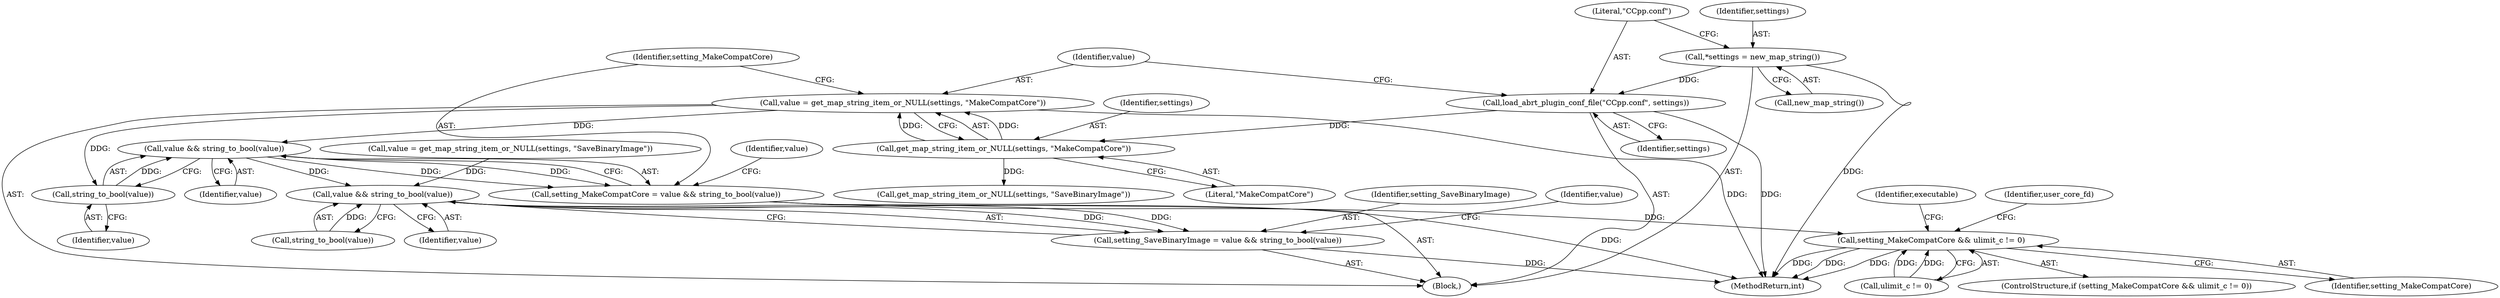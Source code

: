 digraph "0_abrt_4f2c1ddd3e3b81d2d5146b883115371f1cada9f9@pointer" {
"1000218" [label="(Call,value = get_map_string_item_or_NULL(settings, \"MakeCompatCore\"))"];
"1000220" [label="(Call,get_map_string_item_or_NULL(settings, \"MakeCompatCore\"))"];
"1000214" [label="(Call,load_abrt_plugin_conf_file(\"CCpp.conf\", settings))"];
"1000211" [label="(Call,*settings = new_map_string())"];
"1000225" [label="(Call,value && string_to_bool(value))"];
"1000223" [label="(Call,setting_MakeCompatCore = value && string_to_bool(value))"];
"1000437" [label="(Call,setting_MakeCompatCore && ulimit_c != 0)"];
"1000236" [label="(Call,value && string_to_bool(value))"];
"1000234" [label="(Call,setting_SaveBinaryImage = value && string_to_bool(value))"];
"1000227" [label="(Call,string_to_bool(value))"];
"1000226" [label="(Identifier,value)"];
"1000236" [label="(Call,value && string_to_bool(value))"];
"1000230" [label="(Identifier,value)"];
"1000222" [label="(Literal,\"MakeCompatCore\")"];
"1000437" [label="(Call,setting_MakeCompatCore && ulimit_c != 0)"];
"1000454" [label="(Identifier,executable)"];
"1000231" [label="(Call,get_map_string_item_or_NULL(settings, \"SaveBinaryImage\"))"];
"1000216" [label="(Identifier,settings)"];
"1000235" [label="(Identifier,setting_SaveBinaryImage)"];
"1000241" [label="(Identifier,value)"];
"1000213" [label="(Call,new_map_string())"];
"1000228" [label="(Identifier,value)"];
"1000221" [label="(Identifier,settings)"];
"1000215" [label="(Literal,\"CCpp.conf\")"];
"1000436" [label="(ControlStructure,if (setting_MakeCompatCore && ulimit_c != 0))"];
"1000212" [label="(Identifier,settings)"];
"1000438" [label="(Identifier,setting_MakeCompatCore)"];
"1000229" [label="(Call,value = get_map_string_item_or_NULL(settings, \"SaveBinaryImage\"))"];
"1000225" [label="(Call,value && string_to_bool(value))"];
"1000209" [label="(Block,)"];
"1000220" [label="(Call,get_map_string_item_or_NULL(settings, \"MakeCompatCore\"))"];
"1000223" [label="(Call,setting_MakeCompatCore = value && string_to_bool(value))"];
"1000238" [label="(Call,string_to_bool(value))"];
"1000234" [label="(Call,setting_SaveBinaryImage = value && string_to_bool(value))"];
"1001180" [label="(MethodReturn,int)"];
"1000237" [label="(Identifier,value)"];
"1000443" [label="(Identifier,user_core_fd)"];
"1000219" [label="(Identifier,value)"];
"1000224" [label="(Identifier,setting_MakeCompatCore)"];
"1000218" [label="(Call,value = get_map_string_item_or_NULL(settings, \"MakeCompatCore\"))"];
"1000439" [label="(Call,ulimit_c != 0)"];
"1000211" [label="(Call,*settings = new_map_string())"];
"1000214" [label="(Call,load_abrt_plugin_conf_file(\"CCpp.conf\", settings))"];
"1000227" [label="(Call,string_to_bool(value))"];
"1000218" -> "1000209"  [label="AST: "];
"1000218" -> "1000220"  [label="CFG: "];
"1000219" -> "1000218"  [label="AST: "];
"1000220" -> "1000218"  [label="AST: "];
"1000224" -> "1000218"  [label="CFG: "];
"1000218" -> "1001180"  [label="DDG: "];
"1000220" -> "1000218"  [label="DDG: "];
"1000220" -> "1000218"  [label="DDG: "];
"1000218" -> "1000225"  [label="DDG: "];
"1000218" -> "1000227"  [label="DDG: "];
"1000220" -> "1000222"  [label="CFG: "];
"1000221" -> "1000220"  [label="AST: "];
"1000222" -> "1000220"  [label="AST: "];
"1000214" -> "1000220"  [label="DDG: "];
"1000220" -> "1000231"  [label="DDG: "];
"1000214" -> "1000209"  [label="AST: "];
"1000214" -> "1000216"  [label="CFG: "];
"1000215" -> "1000214"  [label="AST: "];
"1000216" -> "1000214"  [label="AST: "];
"1000219" -> "1000214"  [label="CFG: "];
"1000214" -> "1001180"  [label="DDG: "];
"1000211" -> "1000214"  [label="DDG: "];
"1000211" -> "1000209"  [label="AST: "];
"1000211" -> "1000213"  [label="CFG: "];
"1000212" -> "1000211"  [label="AST: "];
"1000213" -> "1000211"  [label="AST: "];
"1000215" -> "1000211"  [label="CFG: "];
"1000211" -> "1001180"  [label="DDG: "];
"1000225" -> "1000223"  [label="AST: "];
"1000225" -> "1000226"  [label="CFG: "];
"1000225" -> "1000227"  [label="CFG: "];
"1000226" -> "1000225"  [label="AST: "];
"1000227" -> "1000225"  [label="AST: "];
"1000223" -> "1000225"  [label="CFG: "];
"1000225" -> "1000223"  [label="DDG: "];
"1000225" -> "1000223"  [label="DDG: "];
"1000227" -> "1000225"  [label="DDG: "];
"1000225" -> "1000236"  [label="DDG: "];
"1000223" -> "1000209"  [label="AST: "];
"1000224" -> "1000223"  [label="AST: "];
"1000230" -> "1000223"  [label="CFG: "];
"1000223" -> "1000437"  [label="DDG: "];
"1000437" -> "1000436"  [label="AST: "];
"1000437" -> "1000438"  [label="CFG: "];
"1000437" -> "1000439"  [label="CFG: "];
"1000438" -> "1000437"  [label="AST: "];
"1000439" -> "1000437"  [label="AST: "];
"1000443" -> "1000437"  [label="CFG: "];
"1000454" -> "1000437"  [label="CFG: "];
"1000437" -> "1001180"  [label="DDG: "];
"1000437" -> "1001180"  [label="DDG: "];
"1000437" -> "1001180"  [label="DDG: "];
"1000439" -> "1000437"  [label="DDG: "];
"1000439" -> "1000437"  [label="DDG: "];
"1000236" -> "1000234"  [label="AST: "];
"1000236" -> "1000237"  [label="CFG: "];
"1000236" -> "1000238"  [label="CFG: "];
"1000237" -> "1000236"  [label="AST: "];
"1000238" -> "1000236"  [label="AST: "];
"1000234" -> "1000236"  [label="CFG: "];
"1000236" -> "1001180"  [label="DDG: "];
"1000236" -> "1000234"  [label="DDG: "];
"1000236" -> "1000234"  [label="DDG: "];
"1000238" -> "1000236"  [label="DDG: "];
"1000229" -> "1000236"  [label="DDG: "];
"1000234" -> "1000209"  [label="AST: "];
"1000235" -> "1000234"  [label="AST: "];
"1000241" -> "1000234"  [label="CFG: "];
"1000234" -> "1001180"  [label="DDG: "];
"1000227" -> "1000228"  [label="CFG: "];
"1000228" -> "1000227"  [label="AST: "];
}
